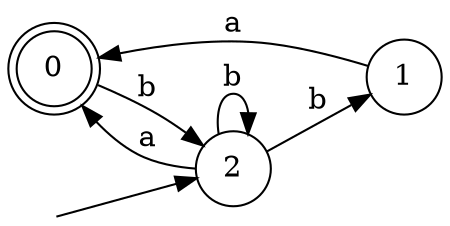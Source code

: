 digraph Automaton {
	 rankdir=LR
	0[shape=doublecircle]
	n2[shape=none label="" height=0 width=0 ]
	n2->2
	2[shape=circle]
	node [shape = circle]
	0
	1
	2
	0 -> 2 [label="b"]
	1 -> 0 [label="a"]
	2 -> 0 [label="a"]
	2 -> 1 [label="b"]
	2 -> 2 [label="b"]
}
